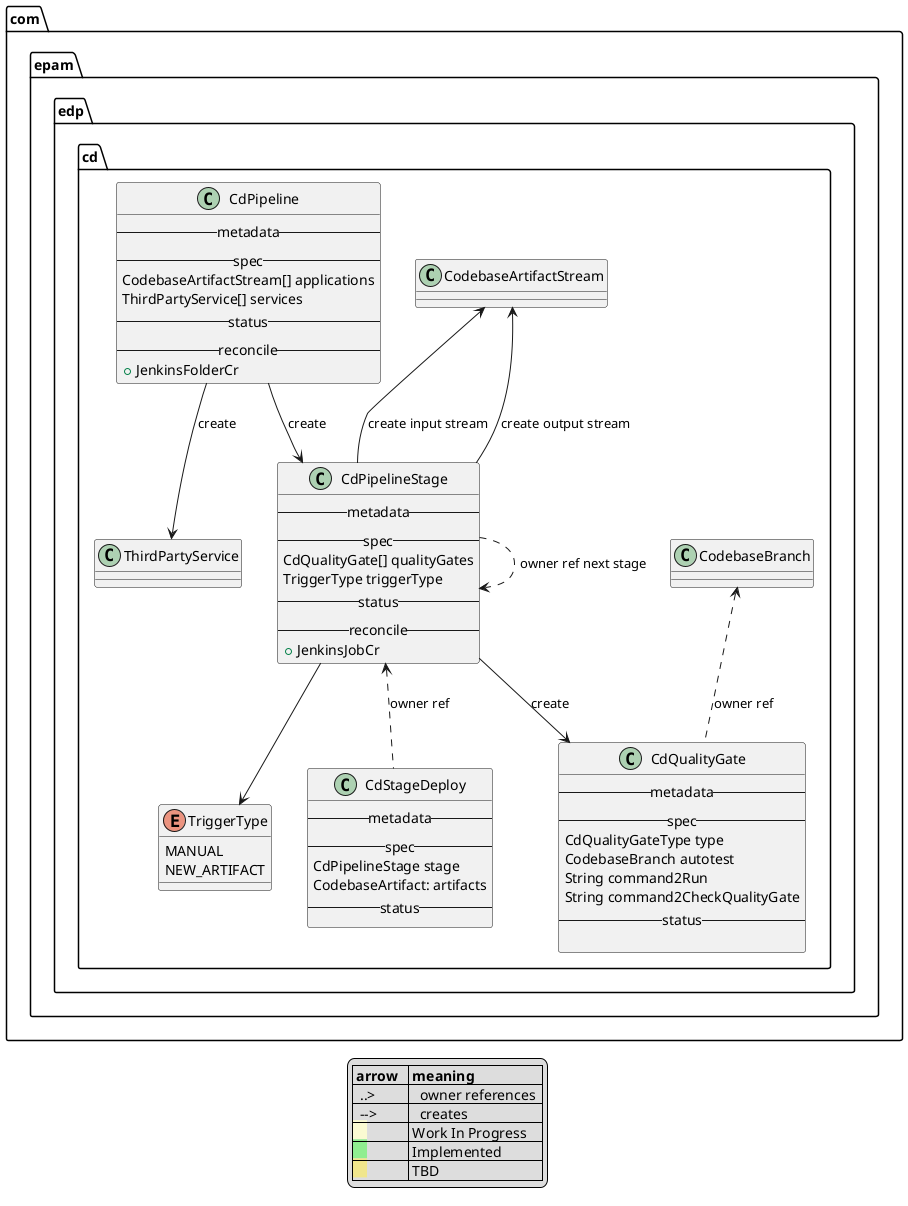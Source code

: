 @startuml

package com.epam.edp.cd {
  class CdPipeline {
    -- metadata --
    -- spec --
      CodebaseArtifactStream[] applications
      ThirdPartyService[] services
    -- status --
    -- reconcile --
    +JenkinsFolderCr
  }
  CdPipeline -d-> ThirdPartyService: create
  CdPipeline -d-> CdPipelineStage: create

  class CdPipelineStage {
    -- metadata --
    -- spec --
      CdQualityGate[] qualityGates
      TriggerType triggerType
    -- status --
    -- reconcile --
    +JenkinsJobCr
  }
  CdPipelineStage -d-> CdQualityGate: create
  CdPipelineStage -u-> CodebaseArtifactStream : create input stream
  CdPipelineStage -u-> CodebaseArtifactStream : create output stream
  CdPipelineStage ..> CdPipelineStage : owner ref next stage

  enum TriggerType {
    MANUAL
    NEW_ARTIFACT
  }
  CdPipelineStage --> TriggerType

  class CdQualityGate {
    -- metadata --
    -- spec --
      CdQualityGateType type
      CodebaseBranch autotest
      String command2Run
      String command2CheckQualityGate
    -- status --

  }
  CdQualityGate .up.> CodebaseBranch: owner ref

  class CdStageDeploy {
    -- metadata --
    -- spec --
      CdPipelineStage stage
      CodebaseArtifact: artifacts
    -- status --
  }
  CdStageDeploy .u.> CdPipelineStage :owner ref
}

legend
|= arrow   |= meaning|
|  ..>     |   owner references  |
|  -->     |   creates     |
|<back:LightGoldenRodYellow>    </back>| Work In Progress |
|<back:LightGreen>    </back>| Implemented |
|<back:Khaki>    </back>| TBD |
endlegend

skinparam class {
	backgroundColor<<impl>> LightGoldenRodYellow
	backgroundColor<<wip>> LightGreen
	backgroundColor<<tbd>> Khaki
}
@enduml